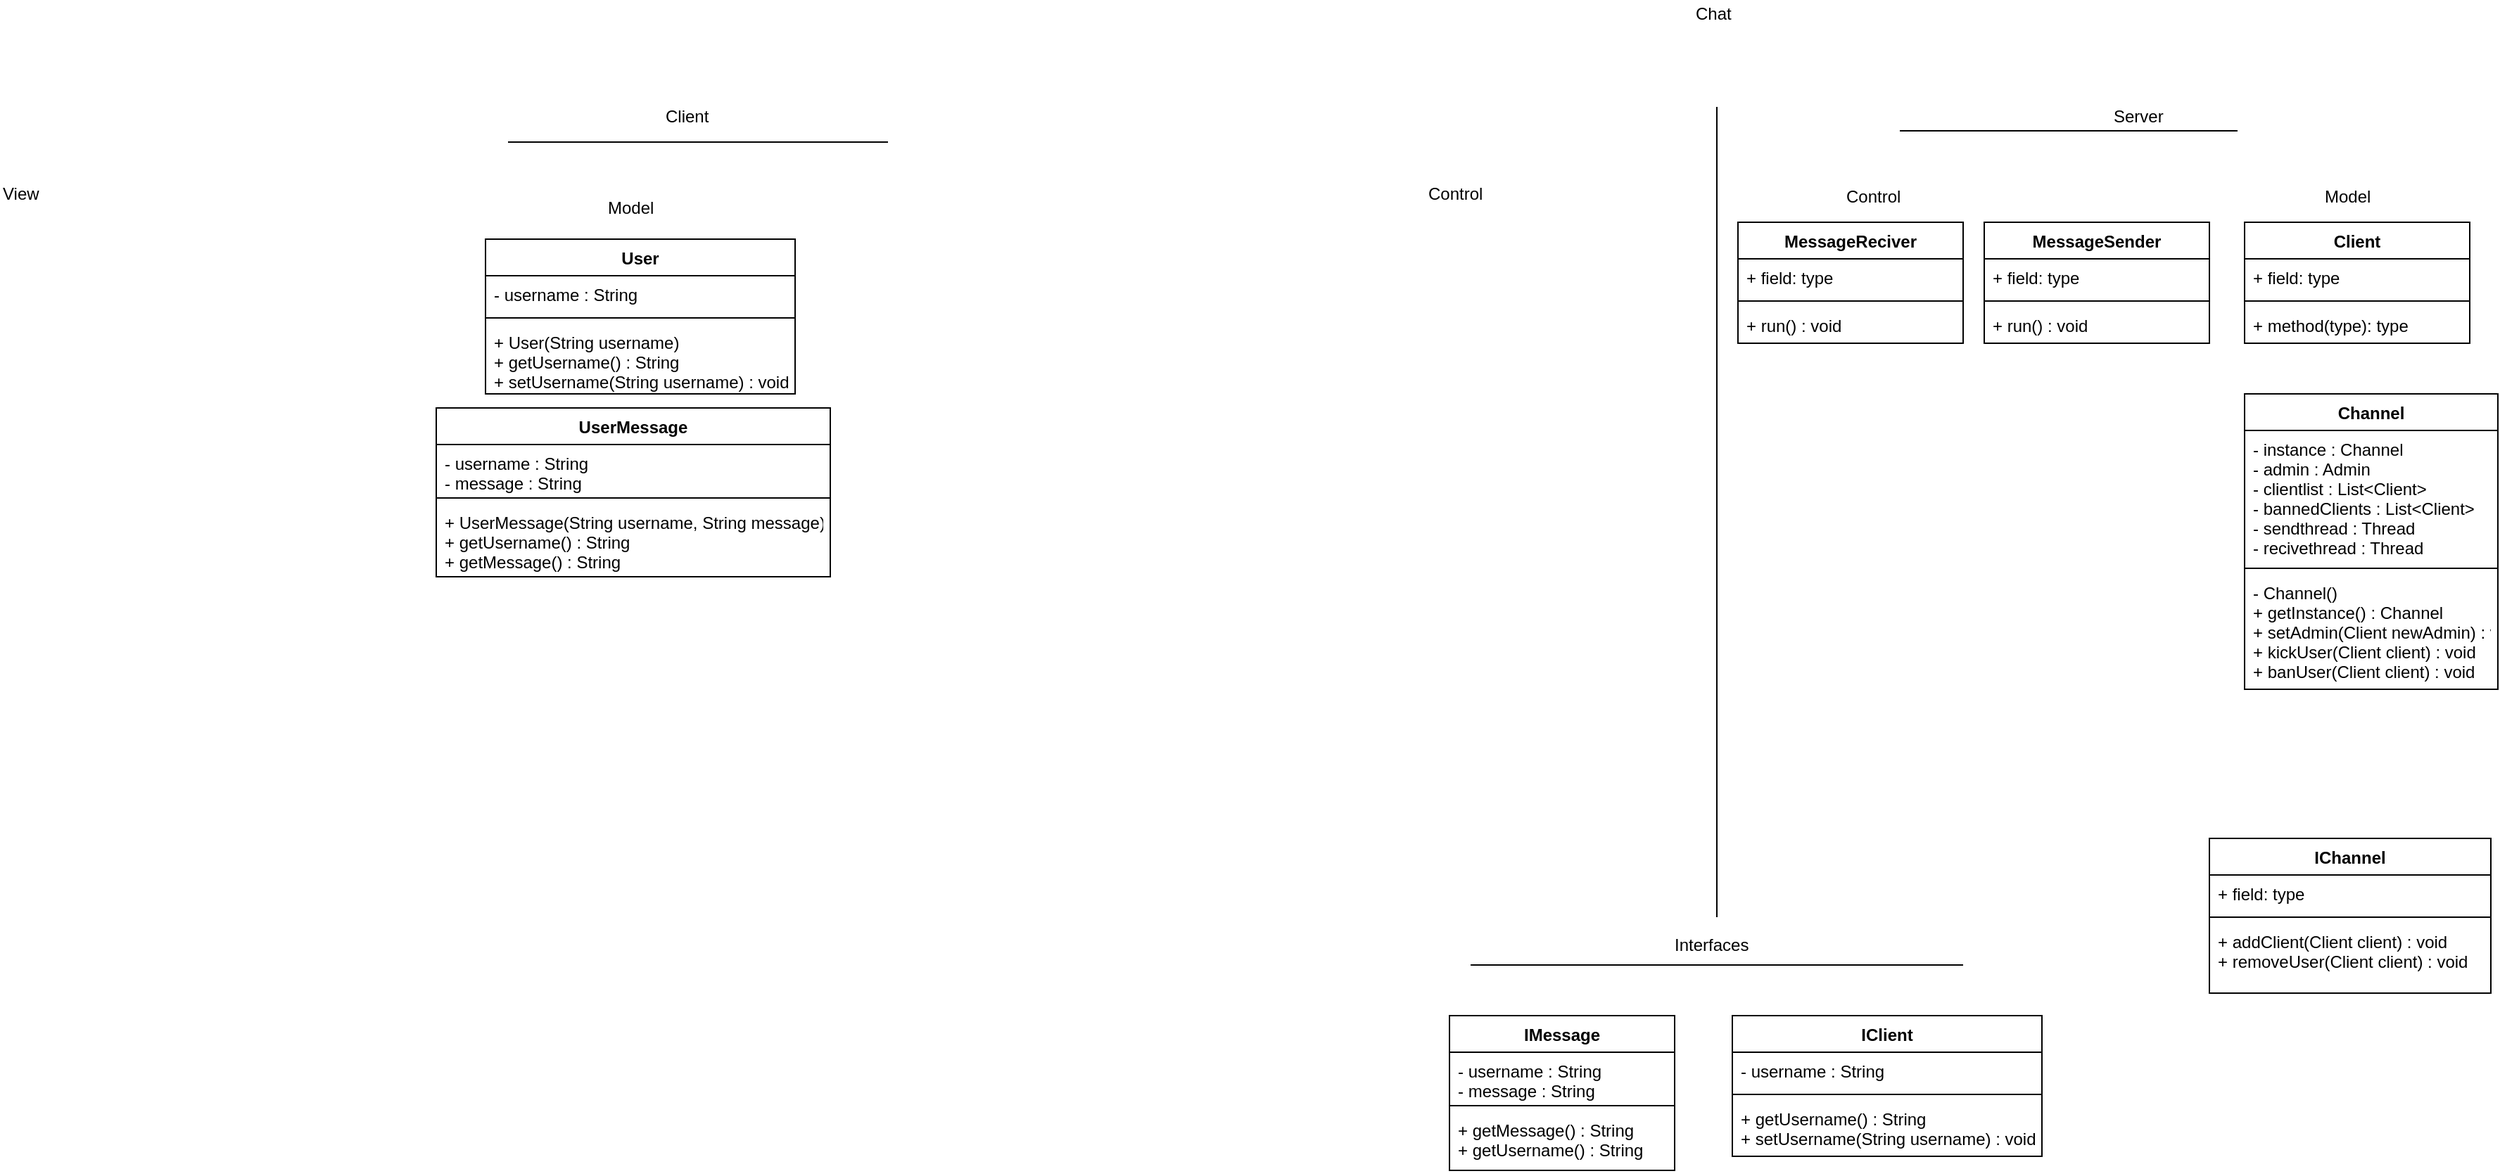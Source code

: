 <mxfile version="11.0.7" type="github"><diagram id="HrbqmHhYTXNRP9n0Jwe6" name="Page-1"><mxGraphModel dx="2012" dy="637" grid="1" gridSize="10" guides="1" tooltips="1" connect="1" arrows="1" fold="1" page="1" pageScale="1" pageWidth="827" pageHeight="1169" math="0" shadow="0"><root><mxCell id="0"/><mxCell id="1" parent="0"/><mxCell id="PDxQi8Wsk-ky2ebr5ogL-1" value="Chat&lt;br&gt;" style="text;html=1;resizable=0;points=[];autosize=1;align=left;verticalAlign=top;spacingTop=-4;" parent="1" vertex="1"><mxGeometry x="393" y="18" width="40" height="20" as="geometry"/></mxCell><mxCell id="zFv1ZEiTQcYWy2UfRjfy-2" value="" style="line;strokeWidth=1;fillColor=none;align=left;verticalAlign=middle;spacingTop=-1;spacingLeft=3;spacingRight=3;rotatable=0;labelPosition=right;points=[];portConstraint=eastwest;direction=south;" vertex="1" parent="1"><mxGeometry x="406" y="94" width="8" height="576" as="geometry"/></mxCell><mxCell id="zFv1ZEiTQcYWy2UfRjfy-3" value="Client&lt;br&gt;" style="text;html=1;resizable=0;points=[];autosize=1;align=left;verticalAlign=top;spacingTop=-4;" vertex="1" parent="1"><mxGeometry x="-339" y="91" width="50" height="20" as="geometry"/></mxCell><mxCell id="zFv1ZEiTQcYWy2UfRjfy-4" value="Server" style="text;html=1;resizable=0;points=[];autosize=1;align=left;verticalAlign=top;spacingTop=-4;" vertex="1" parent="1"><mxGeometry x="690" y="91" width="50" height="20" as="geometry"/></mxCell><mxCell id="zFv1ZEiTQcYWy2UfRjfy-5" value="Control&lt;br&gt;" style="text;html=1;resizable=0;points=[];autosize=1;align=left;verticalAlign=top;spacingTop=-4;" vertex="1" parent="1"><mxGeometry x="203" y="146" width="50" height="20" as="geometry"/></mxCell><mxCell id="zFv1ZEiTQcYWy2UfRjfy-6" value="Model" style="text;html=1;resizable=0;points=[];autosize=1;align=left;verticalAlign=top;spacingTop=-4;" vertex="1" parent="1"><mxGeometry x="-380" y="156" width="50" height="20" as="geometry"/></mxCell><mxCell id="zFv1ZEiTQcYWy2UfRjfy-7" value="Model" style="text;html=1;resizable=0;points=[];autosize=1;align=left;verticalAlign=top;spacingTop=-4;" vertex="1" parent="1"><mxGeometry x="840" y="148" width="50" height="20" as="geometry"/></mxCell><mxCell id="zFv1ZEiTQcYWy2UfRjfy-8" value="Control" style="text;html=1;resizable=0;points=[];autosize=1;align=left;verticalAlign=top;spacingTop=-4;" vertex="1" parent="1"><mxGeometry x="500" y="148" width="50" height="20" as="geometry"/></mxCell><mxCell id="zFv1ZEiTQcYWy2UfRjfy-9" value="IMessage" style="swimlane;fontStyle=1;align=center;verticalAlign=top;childLayout=stackLayout;horizontal=1;startSize=26;horizontalStack=0;resizeParent=1;resizeParentMax=0;resizeLast=0;collapsible=1;marginBottom=0;" vertex="1" parent="1"><mxGeometry x="220" y="740" width="160" height="110" as="geometry"/></mxCell><mxCell id="zFv1ZEiTQcYWy2UfRjfy-10" value="- username : String&#10;- message : String" style="text;strokeColor=none;fillColor=none;align=left;verticalAlign=top;spacingLeft=4;spacingRight=4;overflow=hidden;rotatable=0;points=[[0,0.5],[1,0.5]];portConstraint=eastwest;" vertex="1" parent="zFv1ZEiTQcYWy2UfRjfy-9"><mxGeometry y="26" width="160" height="34" as="geometry"/></mxCell><mxCell id="zFv1ZEiTQcYWy2UfRjfy-11" value="" style="line;strokeWidth=1;fillColor=none;align=left;verticalAlign=middle;spacingTop=-1;spacingLeft=3;spacingRight=3;rotatable=0;labelPosition=right;points=[];portConstraint=eastwest;" vertex="1" parent="zFv1ZEiTQcYWy2UfRjfy-9"><mxGeometry y="60" width="160" height="8" as="geometry"/></mxCell><mxCell id="zFv1ZEiTQcYWy2UfRjfy-12" value="+ getMessage() : String&#10;+ getUsername() : String" style="text;strokeColor=none;fillColor=none;align=left;verticalAlign=top;spacingLeft=4;spacingRight=4;overflow=hidden;rotatable=0;points=[[0,0.5],[1,0.5]];portConstraint=eastwest;" vertex="1" parent="zFv1ZEiTQcYWy2UfRjfy-9"><mxGeometry y="68" width="160" height="42" as="geometry"/></mxCell><mxCell id="zFv1ZEiTQcYWy2UfRjfy-13" value="IClient" style="swimlane;fontStyle=1;align=center;verticalAlign=top;childLayout=stackLayout;horizontal=1;startSize=26;horizontalStack=0;resizeParent=1;resizeParentMax=0;resizeLast=0;collapsible=1;marginBottom=0;" vertex="1" parent="1"><mxGeometry x="421" y="740" width="220" height="100" as="geometry"/></mxCell><mxCell id="zFv1ZEiTQcYWy2UfRjfy-14" value="- username : String" style="text;strokeColor=none;fillColor=none;align=left;verticalAlign=top;spacingLeft=4;spacingRight=4;overflow=hidden;rotatable=0;points=[[0,0.5],[1,0.5]];portConstraint=eastwest;" vertex="1" parent="zFv1ZEiTQcYWy2UfRjfy-13"><mxGeometry y="26" width="220" height="26" as="geometry"/></mxCell><mxCell id="zFv1ZEiTQcYWy2UfRjfy-15" value="" style="line;strokeWidth=1;fillColor=none;align=left;verticalAlign=middle;spacingTop=-1;spacingLeft=3;spacingRight=3;rotatable=0;labelPosition=right;points=[];portConstraint=eastwest;" vertex="1" parent="zFv1ZEiTQcYWy2UfRjfy-13"><mxGeometry y="52" width="220" height="8" as="geometry"/></mxCell><mxCell id="zFv1ZEiTQcYWy2UfRjfy-16" value="+ getUsername() : String&#10;+ setUsername(String username) : void" style="text;strokeColor=none;fillColor=none;align=left;verticalAlign=top;spacingLeft=4;spacingRight=4;overflow=hidden;rotatable=0;points=[[0,0.5],[1,0.5]];portConstraint=eastwest;" vertex="1" parent="zFv1ZEiTQcYWy2UfRjfy-13"><mxGeometry y="60" width="220" height="40" as="geometry"/></mxCell><mxCell id="zFv1ZEiTQcYWy2UfRjfy-19" value="" style="line;strokeWidth=1;fillColor=none;align=left;verticalAlign=middle;spacingTop=-1;spacingLeft=3;spacingRight=3;rotatable=0;labelPosition=right;points=[];portConstraint=eastwest;" vertex="1" parent="1"><mxGeometry x="-449" y="115" width="270" height="8" as="geometry"/></mxCell><mxCell id="zFv1ZEiTQcYWy2UfRjfy-20" value="" style="line;strokeWidth=1;fillColor=none;align=left;verticalAlign=middle;spacingTop=-1;spacingLeft=3;spacingRight=3;rotatable=0;labelPosition=right;points=[];portConstraint=eastwest;" vertex="1" parent="1"><mxGeometry x="540" y="107" width="240" height="8" as="geometry"/></mxCell><mxCell id="zFv1ZEiTQcYWy2UfRjfy-21" value="View" style="text;html=1;resizable=0;points=[];autosize=1;align=left;verticalAlign=top;spacingTop=-4;" vertex="1" parent="1"><mxGeometry x="-810" y="146" width="40" height="20" as="geometry"/></mxCell><mxCell id="zFv1ZEiTQcYWy2UfRjfy-23" value="" style="line;strokeWidth=1;fillColor=none;align=left;verticalAlign=middle;spacingTop=-1;spacingLeft=3;spacingRight=3;rotatable=0;labelPosition=right;points=[];portConstraint=eastwest;" vertex="1" parent="1"><mxGeometry x="235" y="700" width="350" height="8" as="geometry"/></mxCell><mxCell id="zFv1ZEiTQcYWy2UfRjfy-24" value="Interfaces&lt;br&gt;" style="text;html=1;resizable=0;points=[];autosize=1;align=left;verticalAlign=top;spacingTop=-4;" vertex="1" parent="1"><mxGeometry x="378" y="680" width="70" height="20" as="geometry"/></mxCell><mxCell id="zFv1ZEiTQcYWy2UfRjfy-25" value="User" style="swimlane;fontStyle=1;align=center;verticalAlign=top;childLayout=stackLayout;horizontal=1;startSize=26;horizontalStack=0;resizeParent=1;resizeParentMax=0;resizeLast=0;collapsible=1;marginBottom=0;" vertex="1" parent="1"><mxGeometry x="-465" y="188" width="220" height="110" as="geometry"/></mxCell><mxCell id="zFv1ZEiTQcYWy2UfRjfy-26" value="- username : String" style="text;strokeColor=none;fillColor=none;align=left;verticalAlign=top;spacingLeft=4;spacingRight=4;overflow=hidden;rotatable=0;points=[[0,0.5],[1,0.5]];portConstraint=eastwest;" vertex="1" parent="zFv1ZEiTQcYWy2UfRjfy-25"><mxGeometry y="26" width="220" height="26" as="geometry"/></mxCell><mxCell id="zFv1ZEiTQcYWy2UfRjfy-27" value="" style="line;strokeWidth=1;fillColor=none;align=left;verticalAlign=middle;spacingTop=-1;spacingLeft=3;spacingRight=3;rotatable=0;labelPosition=right;points=[];portConstraint=eastwest;" vertex="1" parent="zFv1ZEiTQcYWy2UfRjfy-25"><mxGeometry y="52" width="220" height="8" as="geometry"/></mxCell><mxCell id="zFv1ZEiTQcYWy2UfRjfy-28" value="+ User(String username) &#10;+ getUsername() : String&#10;+ setUsername(String username) : void" style="text;strokeColor=none;fillColor=none;align=left;verticalAlign=top;spacingLeft=4;spacingRight=4;overflow=hidden;rotatable=0;points=[[0,0.5],[1,0.5]];portConstraint=eastwest;" vertex="1" parent="zFv1ZEiTQcYWy2UfRjfy-25"><mxGeometry y="60" width="220" height="50" as="geometry"/></mxCell><mxCell id="zFv1ZEiTQcYWy2UfRjfy-29" value="UserMessage" style="swimlane;fontStyle=1;align=center;verticalAlign=top;childLayout=stackLayout;horizontal=1;startSize=26;horizontalStack=0;resizeParent=1;resizeParentMax=0;resizeLast=0;collapsible=1;marginBottom=0;" vertex="1" parent="1"><mxGeometry x="-500" y="308" width="280" height="120" as="geometry"/></mxCell><mxCell id="zFv1ZEiTQcYWy2UfRjfy-30" value="- username : String&#10;- message : String" style="text;strokeColor=none;fillColor=none;align=left;verticalAlign=top;spacingLeft=4;spacingRight=4;overflow=hidden;rotatable=0;points=[[0,0.5],[1,0.5]];portConstraint=eastwest;" vertex="1" parent="zFv1ZEiTQcYWy2UfRjfy-29"><mxGeometry y="26" width="280" height="34" as="geometry"/></mxCell><mxCell id="zFv1ZEiTQcYWy2UfRjfy-31" value="" style="line;strokeWidth=1;fillColor=none;align=left;verticalAlign=middle;spacingTop=-1;spacingLeft=3;spacingRight=3;rotatable=0;labelPosition=right;points=[];portConstraint=eastwest;" vertex="1" parent="zFv1ZEiTQcYWy2UfRjfy-29"><mxGeometry y="60" width="280" height="8" as="geometry"/></mxCell><mxCell id="zFv1ZEiTQcYWy2UfRjfy-32" value="+ UserMessage(String username, String message)&#10;+ getUsername() : String&#10;+ getMessage() : String" style="text;strokeColor=none;fillColor=none;align=left;verticalAlign=top;spacingLeft=4;spacingRight=4;overflow=hidden;rotatable=0;points=[[0,0.5],[1,0.5]];portConstraint=eastwest;" vertex="1" parent="zFv1ZEiTQcYWy2UfRjfy-29"><mxGeometry y="68" width="280" height="52" as="geometry"/></mxCell><mxCell id="zFv1ZEiTQcYWy2UfRjfy-37" value="Client" style="swimlane;fontStyle=1;align=center;verticalAlign=top;childLayout=stackLayout;horizontal=1;startSize=26;horizontalStack=0;resizeParent=1;resizeParentMax=0;resizeLast=0;collapsible=1;marginBottom=0;" vertex="1" parent="1"><mxGeometry x="785" y="176" width="160" height="86" as="geometry"/></mxCell><mxCell id="zFv1ZEiTQcYWy2UfRjfy-38" value="+ field: type" style="text;strokeColor=none;fillColor=none;align=left;verticalAlign=top;spacingLeft=4;spacingRight=4;overflow=hidden;rotatable=0;points=[[0,0.5],[1,0.5]];portConstraint=eastwest;" vertex="1" parent="zFv1ZEiTQcYWy2UfRjfy-37"><mxGeometry y="26" width="160" height="26" as="geometry"/></mxCell><mxCell id="zFv1ZEiTQcYWy2UfRjfy-39" value="" style="line;strokeWidth=1;fillColor=none;align=left;verticalAlign=middle;spacingTop=-1;spacingLeft=3;spacingRight=3;rotatable=0;labelPosition=right;points=[];portConstraint=eastwest;" vertex="1" parent="zFv1ZEiTQcYWy2UfRjfy-37"><mxGeometry y="52" width="160" height="8" as="geometry"/></mxCell><mxCell id="zFv1ZEiTQcYWy2UfRjfy-40" value="+ method(type): type" style="text;strokeColor=none;fillColor=none;align=left;verticalAlign=top;spacingLeft=4;spacingRight=4;overflow=hidden;rotatable=0;points=[[0,0.5],[1,0.5]];portConstraint=eastwest;" vertex="1" parent="zFv1ZEiTQcYWy2UfRjfy-37"><mxGeometry y="60" width="160" height="26" as="geometry"/></mxCell><mxCell id="zFv1ZEiTQcYWy2UfRjfy-50" value="IChannel" style="swimlane;fontStyle=1;align=center;verticalAlign=top;childLayout=stackLayout;horizontal=1;startSize=26;horizontalStack=0;resizeParent=1;resizeParentMax=0;resizeLast=0;collapsible=1;marginBottom=0;" vertex="1" parent="1"><mxGeometry x="760" y="614" width="200" height="110" as="geometry"/></mxCell><mxCell id="zFv1ZEiTQcYWy2UfRjfy-51" value="+ field: type" style="text;strokeColor=none;fillColor=none;align=left;verticalAlign=top;spacingLeft=4;spacingRight=4;overflow=hidden;rotatable=0;points=[[0,0.5],[1,0.5]];portConstraint=eastwest;" vertex="1" parent="zFv1ZEiTQcYWy2UfRjfy-50"><mxGeometry y="26" width="200" height="26" as="geometry"/></mxCell><mxCell id="zFv1ZEiTQcYWy2UfRjfy-52" value="" style="line;strokeWidth=1;fillColor=none;align=left;verticalAlign=middle;spacingTop=-1;spacingLeft=3;spacingRight=3;rotatable=0;labelPosition=right;points=[];portConstraint=eastwest;" vertex="1" parent="zFv1ZEiTQcYWy2UfRjfy-50"><mxGeometry y="52" width="200" height="8" as="geometry"/></mxCell><mxCell id="zFv1ZEiTQcYWy2UfRjfy-53" value="+ addClient(Client client) : void&#10;+ removeUser(Client client) : void&#10;" style="text;strokeColor=none;fillColor=none;align=left;verticalAlign=top;spacingLeft=4;spacingRight=4;overflow=hidden;rotatable=0;points=[[0,0.5],[1,0.5]];portConstraint=eastwest;" vertex="1" parent="zFv1ZEiTQcYWy2UfRjfy-50"><mxGeometry y="60" width="200" height="50" as="geometry"/></mxCell><mxCell id="zFv1ZEiTQcYWy2UfRjfy-58" value="MessageReciver" style="swimlane;fontStyle=1;align=center;verticalAlign=top;childLayout=stackLayout;horizontal=1;startSize=26;horizontalStack=0;resizeParent=1;resizeParentMax=0;resizeLast=0;collapsible=1;marginBottom=0;" vertex="1" parent="1"><mxGeometry x="425" y="176" width="160" height="86" as="geometry"/></mxCell><mxCell id="zFv1ZEiTQcYWy2UfRjfy-59" value="+ field: type" style="text;strokeColor=none;fillColor=none;align=left;verticalAlign=top;spacingLeft=4;spacingRight=4;overflow=hidden;rotatable=0;points=[[0,0.5],[1,0.5]];portConstraint=eastwest;" vertex="1" parent="zFv1ZEiTQcYWy2UfRjfy-58"><mxGeometry y="26" width="160" height="26" as="geometry"/></mxCell><mxCell id="zFv1ZEiTQcYWy2UfRjfy-60" value="" style="line;strokeWidth=1;fillColor=none;align=left;verticalAlign=middle;spacingTop=-1;spacingLeft=3;spacingRight=3;rotatable=0;labelPosition=right;points=[];portConstraint=eastwest;" vertex="1" parent="zFv1ZEiTQcYWy2UfRjfy-58"><mxGeometry y="52" width="160" height="8" as="geometry"/></mxCell><mxCell id="zFv1ZEiTQcYWy2UfRjfy-61" value="+ run() : void" style="text;strokeColor=none;fillColor=none;align=left;verticalAlign=top;spacingLeft=4;spacingRight=4;overflow=hidden;rotatable=0;points=[[0,0.5],[1,0.5]];portConstraint=eastwest;" vertex="1" parent="zFv1ZEiTQcYWy2UfRjfy-58"><mxGeometry y="60" width="160" height="26" as="geometry"/></mxCell><mxCell id="zFv1ZEiTQcYWy2UfRjfy-62" value="MessageSender" style="swimlane;fontStyle=1;align=center;verticalAlign=top;childLayout=stackLayout;horizontal=1;startSize=26;horizontalStack=0;resizeParent=1;resizeParentMax=0;resizeLast=0;collapsible=1;marginBottom=0;" vertex="1" parent="1"><mxGeometry x="600" y="176" width="160" height="86" as="geometry"/></mxCell><mxCell id="zFv1ZEiTQcYWy2UfRjfy-63" value="+ field: type" style="text;strokeColor=none;fillColor=none;align=left;verticalAlign=top;spacingLeft=4;spacingRight=4;overflow=hidden;rotatable=0;points=[[0,0.5],[1,0.5]];portConstraint=eastwest;" vertex="1" parent="zFv1ZEiTQcYWy2UfRjfy-62"><mxGeometry y="26" width="160" height="26" as="geometry"/></mxCell><mxCell id="zFv1ZEiTQcYWy2UfRjfy-64" value="" style="line;strokeWidth=1;fillColor=none;align=left;verticalAlign=middle;spacingTop=-1;spacingLeft=3;spacingRight=3;rotatable=0;labelPosition=right;points=[];portConstraint=eastwest;" vertex="1" parent="zFv1ZEiTQcYWy2UfRjfy-62"><mxGeometry y="52" width="160" height="8" as="geometry"/></mxCell><mxCell id="zFv1ZEiTQcYWy2UfRjfy-65" value="+ run() : void" style="text;strokeColor=none;fillColor=none;align=left;verticalAlign=top;spacingLeft=4;spacingRight=4;overflow=hidden;rotatable=0;points=[[0,0.5],[1,0.5]];portConstraint=eastwest;" vertex="1" parent="zFv1ZEiTQcYWy2UfRjfy-62"><mxGeometry y="60" width="160" height="26" as="geometry"/></mxCell><mxCell id="zFv1ZEiTQcYWy2UfRjfy-66" value="Channel" style="swimlane;fontStyle=1;align=center;verticalAlign=top;childLayout=stackLayout;horizontal=1;startSize=26;horizontalStack=0;resizeParent=1;resizeParentMax=0;resizeLast=0;collapsible=1;marginBottom=0;" vertex="1" parent="1"><mxGeometry x="785" y="298" width="180" height="210" as="geometry"/></mxCell><mxCell id="zFv1ZEiTQcYWy2UfRjfy-67" value="- instance : Channel&#10;- admin : Admin&#10;- clientlist : List&lt;Client&gt; &#10;- bannedClients : List&lt;Client&gt;&#10;- sendthread : Thread&#10;- recivethread : Thread" style="text;strokeColor=none;fillColor=none;align=left;verticalAlign=top;spacingLeft=4;spacingRight=4;overflow=hidden;rotatable=0;points=[[0,0.5],[1,0.5]];portConstraint=eastwest;" vertex="1" parent="zFv1ZEiTQcYWy2UfRjfy-66"><mxGeometry y="26" width="180" height="94" as="geometry"/></mxCell><mxCell id="zFv1ZEiTQcYWy2UfRjfy-68" value="" style="line;strokeWidth=1;fillColor=none;align=left;verticalAlign=middle;spacingTop=-1;spacingLeft=3;spacingRight=3;rotatable=0;labelPosition=right;points=[];portConstraint=eastwest;" vertex="1" parent="zFv1ZEiTQcYWy2UfRjfy-66"><mxGeometry y="120" width="180" height="8" as="geometry"/></mxCell><mxCell id="zFv1ZEiTQcYWy2UfRjfy-69" value="- Channel() &#10;+ getInstance() : Channel&#10;+ setAdmin(Client newAdmin) : void&#10;+ kickUser(Client client) : void&#10;+ banUser(Client client) : void&#10;" style="text;strokeColor=none;fillColor=none;align=left;verticalAlign=top;spacingLeft=4;spacingRight=4;overflow=hidden;rotatable=0;points=[[0,0.5],[1,0.5]];portConstraint=eastwest;" vertex="1" parent="zFv1ZEiTQcYWy2UfRjfy-66"><mxGeometry y="128" width="180" height="82" as="geometry"/></mxCell></root></mxGraphModel></diagram></mxfile>